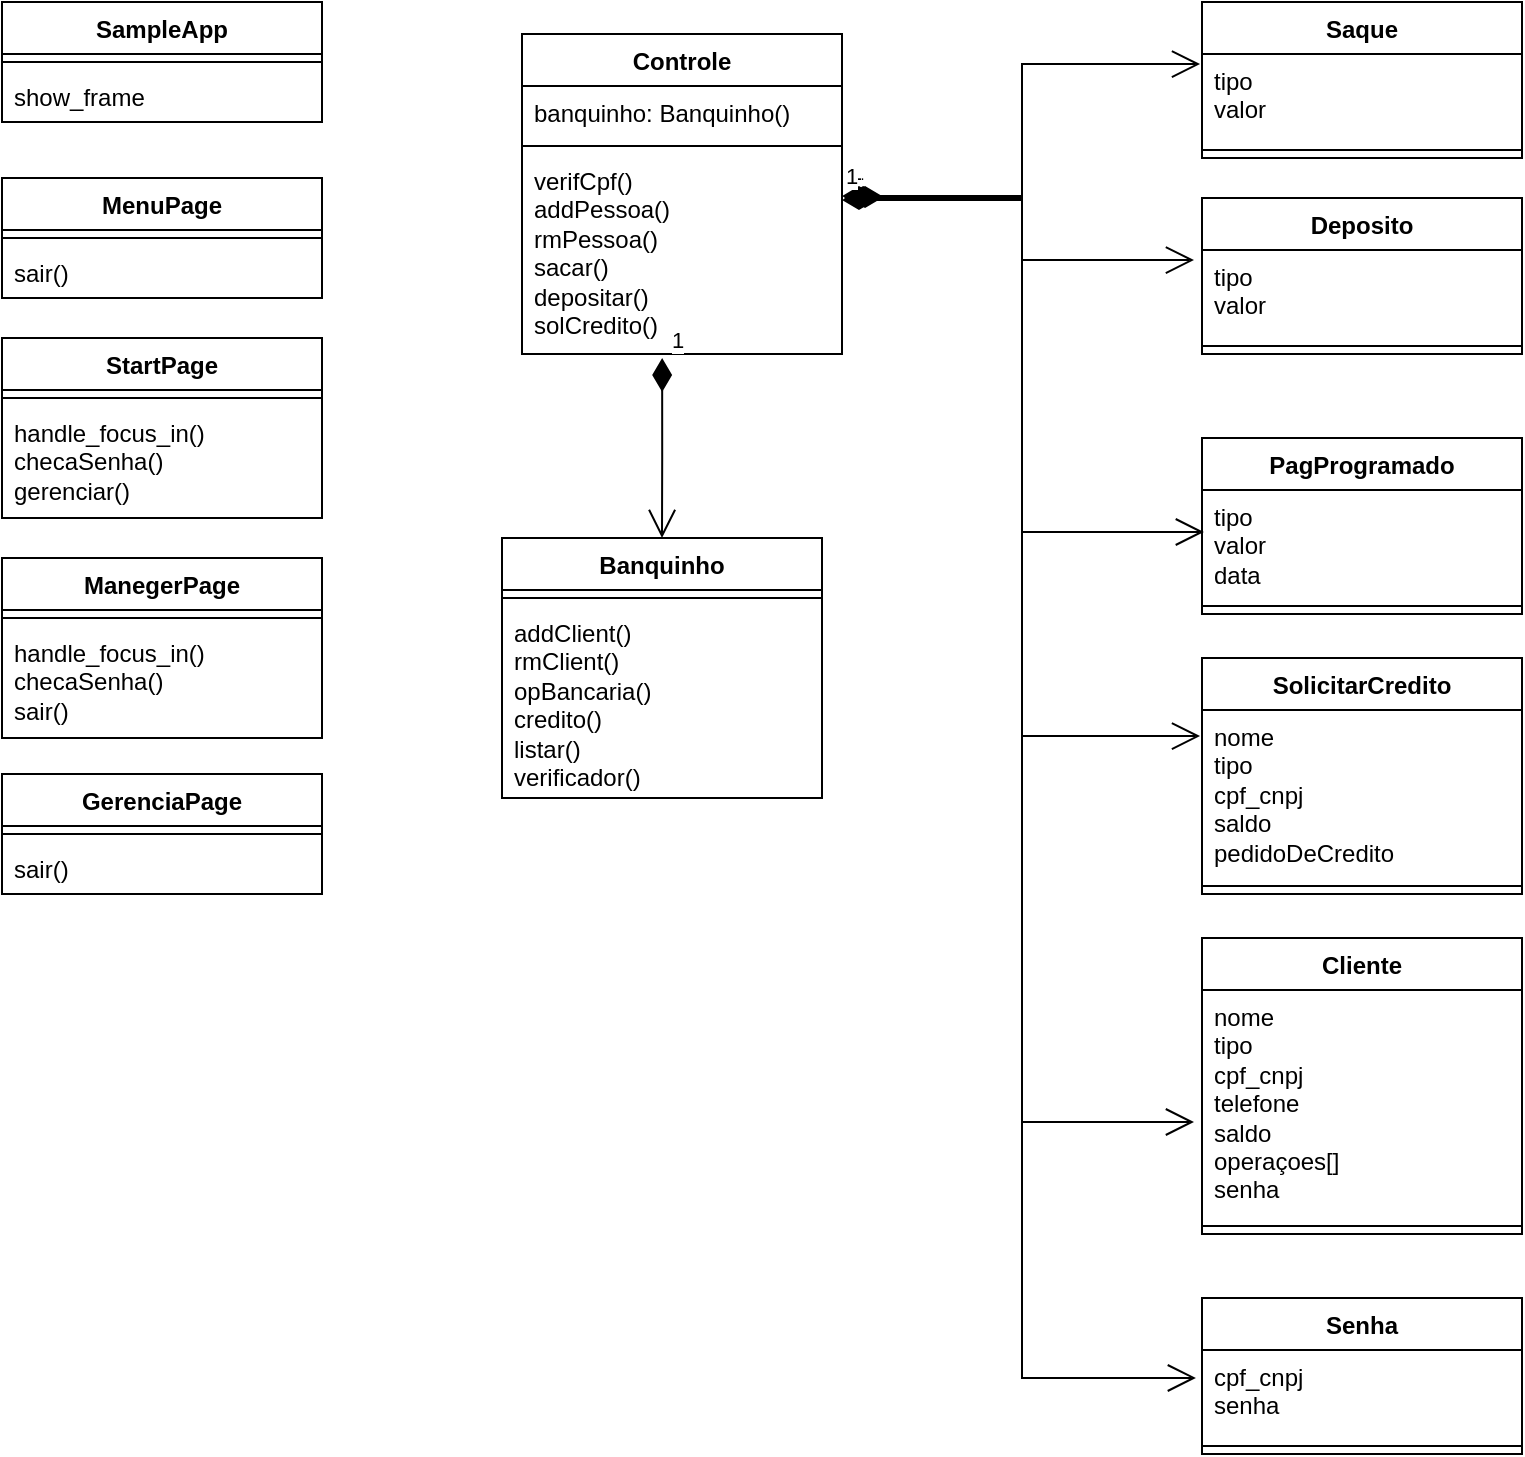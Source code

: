 <mxfile version="21.3.7" type="device">
  <diagram name="Page-1" id="th3D7JrZuM2YKRqH2c6P">
    <mxGraphModel dx="1120" dy="483" grid="1" gridSize="10" guides="1" tooltips="1" connect="1" arrows="1" fold="1" page="1" pageScale="1" pageWidth="850" pageHeight="1100" math="0" shadow="0">
      <root>
        <mxCell id="0" />
        <mxCell id="1" parent="0" />
        <mxCell id="5SS7ohR6lfIKNvND81Am-1" value="Controle" style="swimlane;fontStyle=1;align=center;verticalAlign=top;childLayout=stackLayout;horizontal=1;startSize=26;horizontalStack=0;resizeParent=1;resizeParentMax=0;resizeLast=0;collapsible=1;marginBottom=0;whiteSpace=wrap;html=1;" parent="1" vertex="1">
          <mxGeometry x="320" y="38" width="160" height="160" as="geometry" />
        </mxCell>
        <mxCell id="5SS7ohR6lfIKNvND81Am-2" value="banquinho: Banquinho()" style="text;strokeColor=none;fillColor=none;align=left;verticalAlign=top;spacingLeft=4;spacingRight=4;overflow=hidden;rotatable=0;points=[[0,0.5],[1,0.5]];portConstraint=eastwest;whiteSpace=wrap;html=1;" parent="5SS7ohR6lfIKNvND81Am-1" vertex="1">
          <mxGeometry y="26" width="160" height="26" as="geometry" />
        </mxCell>
        <mxCell id="5SS7ohR6lfIKNvND81Am-3" value="" style="line;strokeWidth=1;fillColor=none;align=left;verticalAlign=middle;spacingTop=-1;spacingLeft=3;spacingRight=3;rotatable=0;labelPosition=right;points=[];portConstraint=eastwest;strokeColor=inherit;" parent="5SS7ohR6lfIKNvND81Am-1" vertex="1">
          <mxGeometry y="52" width="160" height="8" as="geometry" />
        </mxCell>
        <mxCell id="5SS7ohR6lfIKNvND81Am-4" value="&lt;div&gt;verifCpf()&lt;/div&gt;&lt;div&gt;addPessoa()&lt;/div&gt;&lt;div&gt;rmPessoa()&lt;/div&gt;&lt;div&gt;sacar()&lt;/div&gt;&lt;div&gt;depositar()&lt;/div&gt;&lt;div&gt;solCredito()&lt;br&gt;&lt;/div&gt;&lt;div&gt;&lt;br&gt;&lt;/div&gt;" style="text;strokeColor=none;fillColor=none;align=left;verticalAlign=top;spacingLeft=4;spacingRight=4;overflow=hidden;rotatable=0;points=[[0,0.5],[1,0.5]];portConstraint=eastwest;whiteSpace=wrap;html=1;" parent="5SS7ohR6lfIKNvND81Am-1" vertex="1">
          <mxGeometry y="60" width="160" height="100" as="geometry" />
        </mxCell>
        <mxCell id="5SS7ohR6lfIKNvND81Am-5" value="Banquinho" style="swimlane;fontStyle=1;align=center;verticalAlign=top;childLayout=stackLayout;horizontal=1;startSize=26;horizontalStack=0;resizeParent=1;resizeParentMax=0;resizeLast=0;collapsible=1;marginBottom=0;whiteSpace=wrap;html=1;" parent="1" vertex="1">
          <mxGeometry x="310" y="290" width="160" height="130" as="geometry" />
        </mxCell>
        <mxCell id="5SS7ohR6lfIKNvND81Am-7" value="" style="line;strokeWidth=1;fillColor=none;align=left;verticalAlign=middle;spacingTop=-1;spacingLeft=3;spacingRight=3;rotatable=0;labelPosition=right;points=[];portConstraint=eastwest;strokeColor=inherit;" parent="5SS7ohR6lfIKNvND81Am-5" vertex="1">
          <mxGeometry y="26" width="160" height="8" as="geometry" />
        </mxCell>
        <mxCell id="5SS7ohR6lfIKNvND81Am-8" value="&lt;div&gt;addClient()&lt;/div&gt;&lt;div&gt;rmClient()&lt;/div&gt;&lt;div&gt;opBancaria()&lt;/div&gt;&lt;div&gt;credito()&lt;/div&gt;&lt;div&gt;listar()&lt;/div&gt;&lt;div&gt;verificador()&lt;br&gt;&lt;/div&gt;" style="text;strokeColor=none;fillColor=none;align=left;verticalAlign=top;spacingLeft=4;spacingRight=4;overflow=hidden;rotatable=0;points=[[0,0.5],[1,0.5]];portConstraint=eastwest;whiteSpace=wrap;html=1;" parent="5SS7ohR6lfIKNvND81Am-5" vertex="1">
          <mxGeometry y="34" width="160" height="96" as="geometry" />
        </mxCell>
        <mxCell id="5SS7ohR6lfIKNvND81Am-9" value="1" style="endArrow=open;html=1;endSize=12;startArrow=diamondThin;startSize=14;startFill=1;edgeStyle=orthogonalEdgeStyle;align=left;verticalAlign=bottom;rounded=0;exitX=0.438;exitY=1.02;exitDx=0;exitDy=0;exitPerimeter=0;entryX=0.5;entryY=0;entryDx=0;entryDy=0;" parent="1" source="5SS7ohR6lfIKNvND81Am-4" target="5SS7ohR6lfIKNvND81Am-5" edge="1">
          <mxGeometry x="-1" y="3" relative="1" as="geometry">
            <mxPoint x="340" y="230" as="sourcePoint" />
            <mxPoint x="500" y="230" as="targetPoint" />
            <Array as="points">
              <mxPoint x="390" y="250" />
              <mxPoint x="390" y="250" />
            </Array>
          </mxGeometry>
        </mxCell>
        <mxCell id="5SS7ohR6lfIKNvND81Am-10" value="Saque" style="swimlane;fontStyle=1;align=center;verticalAlign=top;childLayout=stackLayout;horizontal=1;startSize=26;horizontalStack=0;resizeParent=1;resizeParentMax=0;resizeLast=0;collapsible=1;marginBottom=0;whiteSpace=wrap;html=1;" parent="1" vertex="1">
          <mxGeometry x="660" y="22" width="160" height="78" as="geometry" />
        </mxCell>
        <mxCell id="5SS7ohR6lfIKNvND81Am-11" value="&lt;div&gt;tipo&lt;/div&gt;&lt;div&gt;valor&lt;/div&gt;" style="text;strokeColor=none;fillColor=none;align=left;verticalAlign=top;spacingLeft=4;spacingRight=4;overflow=hidden;rotatable=0;points=[[0,0.5],[1,0.5]];portConstraint=eastwest;whiteSpace=wrap;html=1;" parent="5SS7ohR6lfIKNvND81Am-10" vertex="1">
          <mxGeometry y="26" width="160" height="44" as="geometry" />
        </mxCell>
        <mxCell id="5SS7ohR6lfIKNvND81Am-12" value="" style="line;strokeWidth=1;fillColor=none;align=left;verticalAlign=middle;spacingTop=-1;spacingLeft=3;spacingRight=3;rotatable=0;labelPosition=right;points=[];portConstraint=eastwest;strokeColor=inherit;" parent="5SS7ohR6lfIKNvND81Am-10" vertex="1">
          <mxGeometry y="70" width="160" height="8" as="geometry" />
        </mxCell>
        <mxCell id="5SS7ohR6lfIKNvND81Am-14" value="Deposito" style="swimlane;fontStyle=1;align=center;verticalAlign=top;childLayout=stackLayout;horizontal=1;startSize=26;horizontalStack=0;resizeParent=1;resizeParentMax=0;resizeLast=0;collapsible=1;marginBottom=0;whiteSpace=wrap;html=1;" parent="1" vertex="1">
          <mxGeometry x="660" y="120" width="160" height="78" as="geometry" />
        </mxCell>
        <mxCell id="5SS7ohR6lfIKNvND81Am-15" value="&lt;div&gt;tipo&lt;/div&gt;&lt;div&gt;valor&lt;br&gt;&lt;/div&gt;" style="text;strokeColor=none;fillColor=none;align=left;verticalAlign=top;spacingLeft=4;spacingRight=4;overflow=hidden;rotatable=0;points=[[0,0.5],[1,0.5]];portConstraint=eastwest;whiteSpace=wrap;html=1;" parent="5SS7ohR6lfIKNvND81Am-14" vertex="1">
          <mxGeometry y="26" width="160" height="44" as="geometry" />
        </mxCell>
        <mxCell id="5SS7ohR6lfIKNvND81Am-16" value="" style="line;strokeWidth=1;fillColor=none;align=left;verticalAlign=middle;spacingTop=-1;spacingLeft=3;spacingRight=3;rotatable=0;labelPosition=right;points=[];portConstraint=eastwest;strokeColor=inherit;" parent="5SS7ohR6lfIKNvND81Am-14" vertex="1">
          <mxGeometry y="70" width="160" height="8" as="geometry" />
        </mxCell>
        <mxCell id="5SS7ohR6lfIKNvND81Am-18" value="PagProgramado" style="swimlane;fontStyle=1;align=center;verticalAlign=top;childLayout=stackLayout;horizontal=1;startSize=26;horizontalStack=0;resizeParent=1;resizeParentMax=0;resizeLast=0;collapsible=1;marginBottom=0;whiteSpace=wrap;html=1;" parent="1" vertex="1">
          <mxGeometry x="660" y="240" width="160" height="88" as="geometry" />
        </mxCell>
        <mxCell id="5SS7ohR6lfIKNvND81Am-19" value="&lt;div&gt;tipo&lt;/div&gt;&lt;div&gt;valor&lt;/div&gt;&lt;div&gt;data&lt;br&gt;&lt;/div&gt;" style="text;strokeColor=none;fillColor=none;align=left;verticalAlign=top;spacingLeft=4;spacingRight=4;overflow=hidden;rotatable=0;points=[[0,0.5],[1,0.5]];portConstraint=eastwest;whiteSpace=wrap;html=1;" parent="5SS7ohR6lfIKNvND81Am-18" vertex="1">
          <mxGeometry y="26" width="160" height="54" as="geometry" />
        </mxCell>
        <mxCell id="5SS7ohR6lfIKNvND81Am-20" value="" style="line;strokeWidth=1;fillColor=none;align=left;verticalAlign=middle;spacingTop=-1;spacingLeft=3;spacingRight=3;rotatable=0;labelPosition=right;points=[];portConstraint=eastwest;strokeColor=inherit;" parent="5SS7ohR6lfIKNvND81Am-18" vertex="1">
          <mxGeometry y="80" width="160" height="8" as="geometry" />
        </mxCell>
        <mxCell id="5SS7ohR6lfIKNvND81Am-22" value="SolicitarCredito" style="swimlane;fontStyle=1;align=center;verticalAlign=top;childLayout=stackLayout;horizontal=1;startSize=26;horizontalStack=0;resizeParent=1;resizeParentMax=0;resizeLast=0;collapsible=1;marginBottom=0;whiteSpace=wrap;html=1;" parent="1" vertex="1">
          <mxGeometry x="660" y="350" width="160" height="118" as="geometry" />
        </mxCell>
        <mxCell id="5SS7ohR6lfIKNvND81Am-23" value="&lt;div&gt;nome&lt;/div&gt;&lt;div&gt;tipo&lt;/div&gt;&lt;div&gt;cpf_cnpj&lt;/div&gt;&lt;div&gt;saldo&lt;/div&gt;&lt;div&gt;pedidoDeCredito&lt;br&gt;&lt;/div&gt;" style="text;strokeColor=none;fillColor=none;align=left;verticalAlign=top;spacingLeft=4;spacingRight=4;overflow=hidden;rotatable=0;points=[[0,0.5],[1,0.5]];portConstraint=eastwest;whiteSpace=wrap;html=1;" parent="5SS7ohR6lfIKNvND81Am-22" vertex="1">
          <mxGeometry y="26" width="160" height="84" as="geometry" />
        </mxCell>
        <mxCell id="5SS7ohR6lfIKNvND81Am-24" value="" style="line;strokeWidth=1;fillColor=none;align=left;verticalAlign=middle;spacingTop=-1;spacingLeft=3;spacingRight=3;rotatable=0;labelPosition=right;points=[];portConstraint=eastwest;strokeColor=inherit;" parent="5SS7ohR6lfIKNvND81Am-22" vertex="1">
          <mxGeometry y="110" width="160" height="8" as="geometry" />
        </mxCell>
        <mxCell id="5SS7ohR6lfIKNvND81Am-26" value="Cliente" style="swimlane;fontStyle=1;align=center;verticalAlign=top;childLayout=stackLayout;horizontal=1;startSize=26;horizontalStack=0;resizeParent=1;resizeParentMax=0;resizeLast=0;collapsible=1;marginBottom=0;whiteSpace=wrap;html=1;" parent="1" vertex="1">
          <mxGeometry x="660" y="490" width="160" height="148" as="geometry" />
        </mxCell>
        <mxCell id="5SS7ohR6lfIKNvND81Am-27" value="&lt;div&gt;nome&lt;/div&gt;&lt;div&gt;tipo&lt;/div&gt;&lt;div&gt;cpf_cnpj&lt;/div&gt;&lt;div&gt;telefone&lt;/div&gt;&lt;div&gt;saldo&lt;/div&gt;&lt;div&gt;operaçoes[]&lt;/div&gt;&lt;div&gt;senha&lt;br&gt;&lt;/div&gt;" style="text;strokeColor=none;fillColor=none;align=left;verticalAlign=top;spacingLeft=4;spacingRight=4;overflow=hidden;rotatable=0;points=[[0,0.5],[1,0.5]];portConstraint=eastwest;whiteSpace=wrap;html=1;" parent="5SS7ohR6lfIKNvND81Am-26" vertex="1">
          <mxGeometry y="26" width="160" height="114" as="geometry" />
        </mxCell>
        <mxCell id="5SS7ohR6lfIKNvND81Am-28" value="" style="line;strokeWidth=1;fillColor=none;align=left;verticalAlign=middle;spacingTop=-1;spacingLeft=3;spacingRight=3;rotatable=0;labelPosition=right;points=[];portConstraint=eastwest;strokeColor=inherit;" parent="5SS7ohR6lfIKNvND81Am-26" vertex="1">
          <mxGeometry y="140" width="160" height="8" as="geometry" />
        </mxCell>
        <mxCell id="5SS7ohR6lfIKNvND81Am-30" value="Senha" style="swimlane;fontStyle=1;align=center;verticalAlign=top;childLayout=stackLayout;horizontal=1;startSize=26;horizontalStack=0;resizeParent=1;resizeParentMax=0;resizeLast=0;collapsible=1;marginBottom=0;whiteSpace=wrap;html=1;" parent="1" vertex="1">
          <mxGeometry x="660" y="670" width="160" height="78" as="geometry" />
        </mxCell>
        <mxCell id="5SS7ohR6lfIKNvND81Am-31" value="&lt;div&gt;cpf_cnpj&lt;/div&gt;&lt;div&gt;senha&lt;br&gt;&lt;/div&gt;" style="text;strokeColor=none;fillColor=none;align=left;verticalAlign=top;spacingLeft=4;spacingRight=4;overflow=hidden;rotatable=0;points=[[0,0.5],[1,0.5]];portConstraint=eastwest;whiteSpace=wrap;html=1;" parent="5SS7ohR6lfIKNvND81Am-30" vertex="1">
          <mxGeometry y="26" width="160" height="44" as="geometry" />
        </mxCell>
        <mxCell id="5SS7ohR6lfIKNvND81Am-32" value="" style="line;strokeWidth=1;fillColor=none;align=left;verticalAlign=middle;spacingTop=-1;spacingLeft=3;spacingRight=3;rotatable=0;labelPosition=right;points=[];portConstraint=eastwest;strokeColor=inherit;" parent="5SS7ohR6lfIKNvND81Am-30" vertex="1">
          <mxGeometry y="70" width="160" height="8" as="geometry" />
        </mxCell>
        <mxCell id="5SS7ohR6lfIKNvND81Am-37" value="1" style="endArrow=open;html=1;endSize=12;startArrow=diamondThin;startSize=14;startFill=1;edgeStyle=orthogonalEdgeStyle;align=left;verticalAlign=bottom;rounded=0;exitX=1.006;exitY=0.22;exitDx=0;exitDy=0;entryX=-0.025;entryY=0.114;entryDx=0;entryDy=0;entryPerimeter=0;exitPerimeter=0;" parent="1" source="5SS7ohR6lfIKNvND81Am-4" target="5SS7ohR6lfIKNvND81Am-15" edge="1">
          <mxGeometry x="-1" y="3" relative="1" as="geometry">
            <mxPoint x="290" y="690" as="sourcePoint" />
            <mxPoint x="480" y="510" as="targetPoint" />
          </mxGeometry>
        </mxCell>
        <mxCell id="5SS7ohR6lfIKNvND81Am-38" value="1" style="endArrow=open;html=1;endSize=12;startArrow=diamondThin;startSize=14;startFill=1;edgeStyle=orthogonalEdgeStyle;align=left;verticalAlign=bottom;rounded=0;exitX=1.019;exitY=0.22;exitDx=0;exitDy=0;entryX=0.006;entryY=0.389;entryDx=0;entryDy=0;entryPerimeter=0;exitPerimeter=0;" parent="1" source="5SS7ohR6lfIKNvND81Am-4" target="5SS7ohR6lfIKNvND81Am-19" edge="1">
          <mxGeometry x="-1" y="3" relative="1" as="geometry">
            <mxPoint x="280" y="660" as="sourcePoint" />
            <mxPoint x="440" y="660" as="targetPoint" />
          </mxGeometry>
        </mxCell>
        <mxCell id="5SS7ohR6lfIKNvND81Am-39" value="1" style="endArrow=open;html=1;endSize=12;startArrow=diamondThin;startSize=14;startFill=1;edgeStyle=orthogonalEdgeStyle;align=left;verticalAlign=bottom;rounded=0;entryX=-0.019;entryY=0.318;entryDx=0;entryDy=0;entryPerimeter=0;exitX=1;exitY=0.21;exitDx=0;exitDy=0;exitPerimeter=0;" parent="1" source="5SS7ohR6lfIKNvND81Am-4" target="5SS7ohR6lfIKNvND81Am-31" edge="1">
          <mxGeometry x="-1" y="3" relative="1" as="geometry">
            <mxPoint x="510" y="250" as="sourcePoint" />
            <mxPoint x="425" y="540" as="targetPoint" />
          </mxGeometry>
        </mxCell>
        <mxCell id="5SS7ohR6lfIKNvND81Am-40" value="1" style="endArrow=open;html=1;endSize=12;startArrow=diamondThin;startSize=14;startFill=1;edgeStyle=orthogonalEdgeStyle;align=left;verticalAlign=bottom;rounded=0;exitX=1.019;exitY=0.21;exitDx=0;exitDy=0;entryX=-0.025;entryY=0.579;entryDx=0;entryDy=0;entryPerimeter=0;exitPerimeter=0;" parent="1" source="5SS7ohR6lfIKNvND81Am-4" target="5SS7ohR6lfIKNvND81Am-27" edge="1">
          <mxGeometry x="-1" y="3" relative="1" as="geometry">
            <mxPoint x="290" y="640" as="sourcePoint" />
            <mxPoint x="450" y="640" as="targetPoint" />
          </mxGeometry>
        </mxCell>
        <mxCell id="5SS7ohR6lfIKNvND81Am-41" value="1" style="endArrow=open;html=1;endSize=12;startArrow=diamondThin;startSize=14;startFill=1;edgeStyle=orthogonalEdgeStyle;align=left;verticalAlign=bottom;rounded=0;entryX=-0.006;entryY=0.155;entryDx=0;entryDy=0;entryPerimeter=0;exitX=1.013;exitY=0.21;exitDx=0;exitDy=0;exitPerimeter=0;" parent="1" source="5SS7ohR6lfIKNvND81Am-4" target="5SS7ohR6lfIKNvND81Am-23" edge="1">
          <mxGeometry x="-1" y="3" relative="1" as="geometry">
            <mxPoint x="410" y="430" as="sourcePoint" />
            <mxPoint x="570" y="430" as="targetPoint" />
          </mxGeometry>
        </mxCell>
        <mxCell id="5SS7ohR6lfIKNvND81Am-42" value="1" style="endArrow=open;html=1;endSize=12;startArrow=diamondThin;startSize=14;startFill=1;edgeStyle=orthogonalEdgeStyle;align=left;verticalAlign=bottom;rounded=0;exitX=1;exitY=0.23;exitDx=0;exitDy=0;entryX=-0.006;entryY=0.114;entryDx=0;entryDy=0;entryPerimeter=0;exitPerimeter=0;" parent="1" source="5SS7ohR6lfIKNvND81Am-4" target="5SS7ohR6lfIKNvND81Am-11" edge="1">
          <mxGeometry x="-1" y="3" relative="1" as="geometry">
            <mxPoint x="310" y="660" as="sourcePoint" />
            <mxPoint x="460" y="310" as="targetPoint" />
          </mxGeometry>
        </mxCell>
        <mxCell id="5SS7ohR6lfIKNvND81Am-45" value="ManegerPage" style="swimlane;fontStyle=1;align=center;verticalAlign=top;childLayout=stackLayout;horizontal=1;startSize=26;horizontalStack=0;resizeParent=1;resizeParentMax=0;resizeLast=0;collapsible=1;marginBottom=0;whiteSpace=wrap;html=1;" parent="1" vertex="1">
          <mxGeometry x="60" y="300" width="160" height="90" as="geometry" />
        </mxCell>
        <mxCell id="5SS7ohR6lfIKNvND81Am-47" value="" style="line;strokeWidth=1;fillColor=none;align=left;verticalAlign=middle;spacingTop=-1;spacingLeft=3;spacingRight=3;rotatable=0;labelPosition=right;points=[];portConstraint=eastwest;strokeColor=inherit;" parent="5SS7ohR6lfIKNvND81Am-45" vertex="1">
          <mxGeometry y="26" width="160" height="8" as="geometry" />
        </mxCell>
        <mxCell id="5SS7ohR6lfIKNvND81Am-48" value="&lt;div&gt;handle_focus_in()&lt;/div&gt;&lt;div&gt;checaSenha()&lt;/div&gt;&lt;div&gt;sair()&lt;br&gt;&lt;/div&gt;" style="text;strokeColor=none;fillColor=none;align=left;verticalAlign=top;spacingLeft=4;spacingRight=4;overflow=hidden;rotatable=0;points=[[0,0.5],[1,0.5]];portConstraint=eastwest;whiteSpace=wrap;html=1;" parent="5SS7ohR6lfIKNvND81Am-45" vertex="1">
          <mxGeometry y="34" width="160" height="56" as="geometry" />
        </mxCell>
        <mxCell id="5SS7ohR6lfIKNvND81Am-49" value="GerenciaPage" style="swimlane;fontStyle=1;align=center;verticalAlign=top;childLayout=stackLayout;horizontal=1;startSize=26;horizontalStack=0;resizeParent=1;resizeParentMax=0;resizeLast=0;collapsible=1;marginBottom=0;whiteSpace=wrap;html=1;" parent="1" vertex="1">
          <mxGeometry x="60" y="408" width="160" height="60" as="geometry" />
        </mxCell>
        <mxCell id="5SS7ohR6lfIKNvND81Am-51" value="" style="line;strokeWidth=1;fillColor=none;align=left;verticalAlign=middle;spacingTop=-1;spacingLeft=3;spacingRight=3;rotatable=0;labelPosition=right;points=[];portConstraint=eastwest;strokeColor=inherit;" parent="5SS7ohR6lfIKNvND81Am-49" vertex="1">
          <mxGeometry y="26" width="160" height="8" as="geometry" />
        </mxCell>
        <mxCell id="5SS7ohR6lfIKNvND81Am-52" value="sair()" style="text;strokeColor=none;fillColor=none;align=left;verticalAlign=top;spacingLeft=4;spacingRight=4;overflow=hidden;rotatable=0;points=[[0,0.5],[1,0.5]];portConstraint=eastwest;whiteSpace=wrap;html=1;" parent="5SS7ohR6lfIKNvND81Am-49" vertex="1">
          <mxGeometry y="34" width="160" height="26" as="geometry" />
        </mxCell>
        <mxCell id="5SS7ohR6lfIKNvND81Am-53" value="SampleApp" style="swimlane;fontStyle=1;align=center;verticalAlign=top;childLayout=stackLayout;horizontal=1;startSize=26;horizontalStack=0;resizeParent=1;resizeParentMax=0;resizeLast=0;collapsible=1;marginBottom=0;whiteSpace=wrap;html=1;" parent="1" vertex="1">
          <mxGeometry x="60" y="22" width="160" height="60" as="geometry" />
        </mxCell>
        <mxCell id="5SS7ohR6lfIKNvND81Am-55" value="" style="line;strokeWidth=1;fillColor=none;align=left;verticalAlign=middle;spacingTop=-1;spacingLeft=3;spacingRight=3;rotatable=0;labelPosition=right;points=[];portConstraint=eastwest;strokeColor=inherit;" parent="5SS7ohR6lfIKNvND81Am-53" vertex="1">
          <mxGeometry y="26" width="160" height="8" as="geometry" />
        </mxCell>
        <mxCell id="5SS7ohR6lfIKNvND81Am-56" value="show_frame" style="text;strokeColor=none;fillColor=none;align=left;verticalAlign=top;spacingLeft=4;spacingRight=4;overflow=hidden;rotatable=0;points=[[0,0.5],[1,0.5]];portConstraint=eastwest;whiteSpace=wrap;html=1;" parent="5SS7ohR6lfIKNvND81Am-53" vertex="1">
          <mxGeometry y="34" width="160" height="26" as="geometry" />
        </mxCell>
        <mxCell id="5SS7ohR6lfIKNvND81Am-61" value="StartPage" style="swimlane;fontStyle=1;align=center;verticalAlign=top;childLayout=stackLayout;horizontal=1;startSize=26;horizontalStack=0;resizeParent=1;resizeParentMax=0;resizeLast=0;collapsible=1;marginBottom=0;whiteSpace=wrap;html=1;" parent="1" vertex="1">
          <mxGeometry x="60" y="190" width="160" height="90" as="geometry" />
        </mxCell>
        <mxCell id="5SS7ohR6lfIKNvND81Am-63" value="" style="line;strokeWidth=1;fillColor=none;align=left;verticalAlign=middle;spacingTop=-1;spacingLeft=3;spacingRight=3;rotatable=0;labelPosition=right;points=[];portConstraint=eastwest;strokeColor=inherit;" parent="5SS7ohR6lfIKNvND81Am-61" vertex="1">
          <mxGeometry y="26" width="160" height="8" as="geometry" />
        </mxCell>
        <mxCell id="5SS7ohR6lfIKNvND81Am-64" value="&lt;div&gt;handle_focus_in()&lt;/div&gt;&lt;div&gt;checaSenha()&lt;/div&gt;&lt;div&gt;gerenciar()&lt;br&gt;&lt;/div&gt;" style="text;strokeColor=none;fillColor=none;align=left;verticalAlign=top;spacingLeft=4;spacingRight=4;overflow=hidden;rotatable=0;points=[[0,0.5],[1,0.5]];portConstraint=eastwest;whiteSpace=wrap;html=1;" parent="5SS7ohR6lfIKNvND81Am-61" vertex="1">
          <mxGeometry y="34" width="160" height="56" as="geometry" />
        </mxCell>
        <mxCell id="5SS7ohR6lfIKNvND81Am-65" value="MenuPage" style="swimlane;fontStyle=1;align=center;verticalAlign=top;childLayout=stackLayout;horizontal=1;startSize=26;horizontalStack=0;resizeParent=1;resizeParentMax=0;resizeLast=0;collapsible=1;marginBottom=0;whiteSpace=wrap;html=1;" parent="1" vertex="1">
          <mxGeometry x="60" y="110" width="160" height="60" as="geometry" />
        </mxCell>
        <mxCell id="5SS7ohR6lfIKNvND81Am-67" value="" style="line;strokeWidth=1;fillColor=none;align=left;verticalAlign=middle;spacingTop=-1;spacingLeft=3;spacingRight=3;rotatable=0;labelPosition=right;points=[];portConstraint=eastwest;strokeColor=inherit;" parent="5SS7ohR6lfIKNvND81Am-65" vertex="1">
          <mxGeometry y="26" width="160" height="8" as="geometry" />
        </mxCell>
        <mxCell id="5SS7ohR6lfIKNvND81Am-68" value="sair()" style="text;strokeColor=none;fillColor=none;align=left;verticalAlign=top;spacingLeft=4;spacingRight=4;overflow=hidden;rotatable=0;points=[[0,0.5],[1,0.5]];portConstraint=eastwest;whiteSpace=wrap;html=1;" parent="5SS7ohR6lfIKNvND81Am-65" vertex="1">
          <mxGeometry y="34" width="160" height="26" as="geometry" />
        </mxCell>
      </root>
    </mxGraphModel>
  </diagram>
</mxfile>
